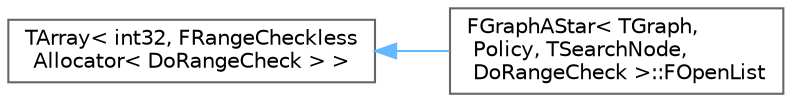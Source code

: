 digraph "Graphical Class Hierarchy"
{
 // INTERACTIVE_SVG=YES
 // LATEX_PDF_SIZE
  bgcolor="transparent";
  edge [fontname=Helvetica,fontsize=10,labelfontname=Helvetica,labelfontsize=10];
  node [fontname=Helvetica,fontsize=10,shape=box,height=0.2,width=0.4];
  rankdir="LR";
  Node0 [id="Node000000",label="TArray\< int32, FRangeCheckless\lAllocator\< DoRangeCheck \> \>",height=0.2,width=0.4,color="grey40", fillcolor="white", style="filled",URL="$d4/d52/classTArray.html",tooltip=" "];
  Node0 -> Node1 [id="edge6111_Node000000_Node000001",dir="back",color="steelblue1",style="solid",tooltip=" "];
  Node1 [id="Node000001",label="FGraphAStar\< TGraph,\l Policy, TSearchNode,\l DoRangeCheck \>::FOpenList",height=0.2,width=0.4,color="grey40", fillcolor="white", style="filled",URL="$d0/dfc/structFGraphAStar_1_1FOpenList.html",tooltip=" "];
}
